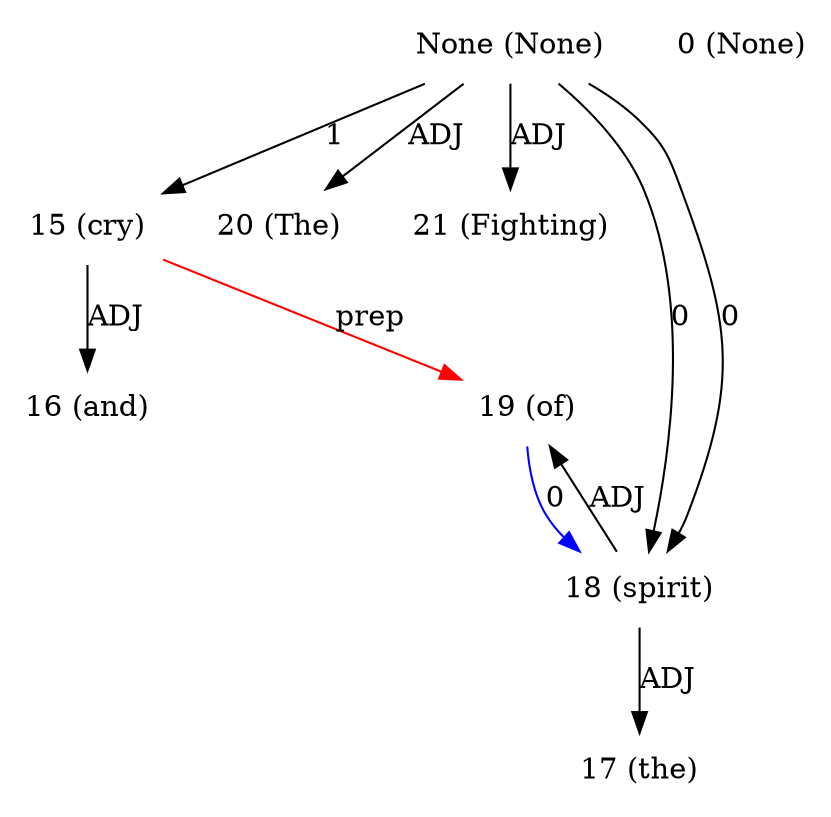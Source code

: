 digraph G{
edge [dir=forward]
node [shape=plaintext]

None [label="None (None)"]
None -> 15 [label="1"]
None [label="None (None)"]
None -> 20 [label="ADJ"]
None -> 21 [label="ADJ"]
None [label="None (None)"]
None -> 18 [label="0"]
None [label="None (None)"]
None -> 18 [label="0"]
0 [label="0 (None)"]
15 [label="15 (cry)"]
15 -> 16 [label="ADJ"]
16 [label="16 (and)"]
17 [label="17 (the)"]
18 [label="18 (spirit)"]
18 -> 17 [label="ADJ"]
18 -> 19 [label="ADJ"]
19 [label="19 (of)"]
19 -> 18 [label="0", color="blue"]
15 -> 19 [label="prep", color="red"]
20 [label="20 (The)"]
21 [label="21 (Fighting)"]
}

